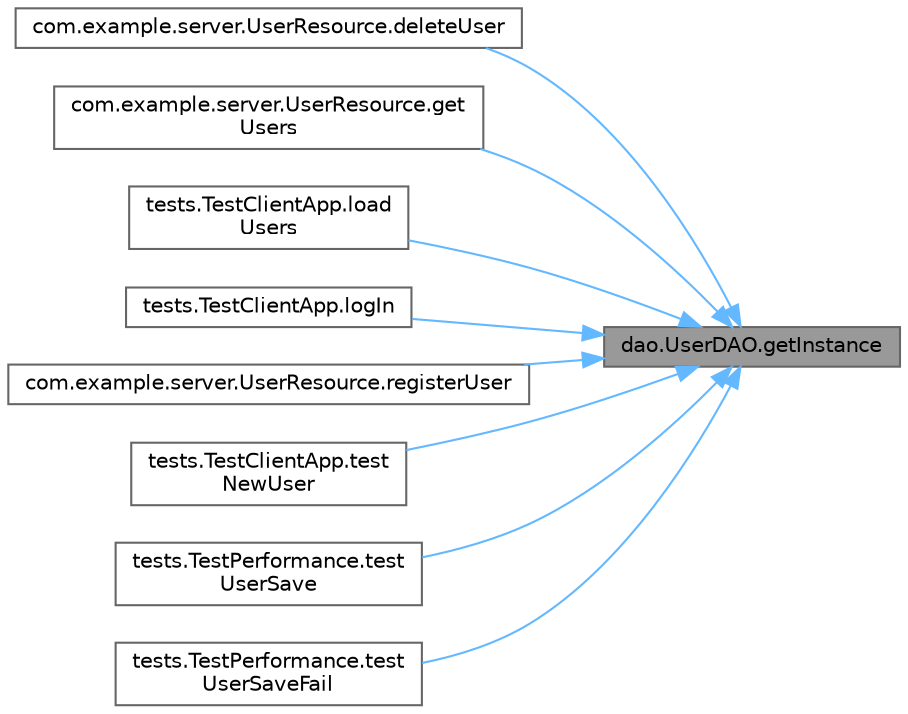 digraph "dao.UserDAO.getInstance"
{
 // LATEX_PDF_SIZE
  bgcolor="transparent";
  edge [fontname=Helvetica,fontsize=10,labelfontname=Helvetica,labelfontsize=10];
  node [fontname=Helvetica,fontsize=10,shape=box,height=0.2,width=0.4];
  rankdir="RL";
  Node1 [label="dao.UserDAO.getInstance",height=0.2,width=0.4,color="gray40", fillcolor="grey60", style="filled", fontcolor="black",tooltip=" "];
  Node1 -> Node2 [dir="back",color="steelblue1",style="solid"];
  Node2 [label="com.example.server.UserResource.deleteUser",height=0.2,width=0.4,color="grey40", fillcolor="white", style="filled",URL="$classcom_1_1example_1_1server_1_1_user_resource.html#aa42fd426dffe2a7f95a68a3659b1ab41",tooltip=" "];
  Node1 -> Node3 [dir="back",color="steelblue1",style="solid"];
  Node3 [label="com.example.server.UserResource.get\lUsers",height=0.2,width=0.4,color="grey40", fillcolor="white", style="filled",URL="$classcom_1_1example_1_1server_1_1_user_resource.html#a50fea555fe469fe6771a2480cd4db9e1",tooltip=" "];
  Node1 -> Node4 [dir="back",color="steelblue1",style="solid"];
  Node4 [label="tests.TestClientApp.load\lUsers",height=0.2,width=0.4,color="grey40", fillcolor="white", style="filled",URL="$classtests_1_1_test_client_app.html#a0d9e4cff8ed784243902a869fafcf173",tooltip=" "];
  Node1 -> Node5 [dir="back",color="steelblue1",style="solid"];
  Node5 [label="tests.TestClientApp.logIn",height=0.2,width=0.4,color="grey40", fillcolor="white", style="filled",URL="$classtests_1_1_test_client_app.html#a786265f6982814de0aed18e49095e7a6",tooltip=" "];
  Node1 -> Node6 [dir="back",color="steelblue1",style="solid"];
  Node6 [label="com.example.server.UserResource.registerUser",height=0.2,width=0.4,color="grey40", fillcolor="white", style="filled",URL="$classcom_1_1example_1_1server_1_1_user_resource.html#ab5da9f701dd1409be93cfce877f3a0cd",tooltip=" "];
  Node1 -> Node7 [dir="back",color="steelblue1",style="solid"];
  Node7 [label="tests.TestClientApp.test\lNewUser",height=0.2,width=0.4,color="grey40", fillcolor="white", style="filled",URL="$classtests_1_1_test_client_app.html#a9e097520337e85cea5564fcc6c439a1d",tooltip=" "];
  Node1 -> Node8 [dir="back",color="steelblue1",style="solid"];
  Node8 [label="tests.TestPerformance.test\lUserSave",height=0.2,width=0.4,color="grey40", fillcolor="white", style="filled",URL="$classtests_1_1_test_performance.html#a3f68efbcad4c1b461440bee2aa9c3be6",tooltip=" "];
  Node1 -> Node9 [dir="back",color="steelblue1",style="solid"];
  Node9 [label="tests.TestPerformance.test\lUserSaveFail",height=0.2,width=0.4,color="grey40", fillcolor="white", style="filled",URL="$classtests_1_1_test_performance.html#a23f3077b7f3cfbae503fee5bc701bd6d",tooltip=" "];
}
